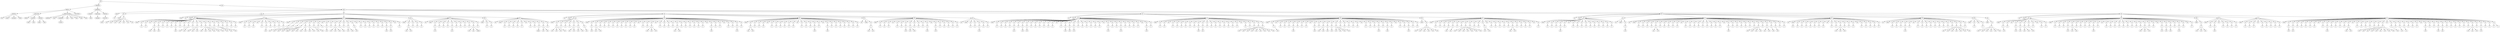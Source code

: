 digraph Tree {
	"t0" [label = "TEI"];
	"t1" [label = "teiHeader"];
	"t2" [label = "fileDesc"];
	"t3" [label = "titleStmt"];
	"t4" [label = "title"];
	"t5" [label = "author"];
	"t6" [label = "principal"];
	"t7" [label = "editor"];
	"t8" [label = "editionStmt"];
	"t9" [label = "edition"];
	"t10" [label = "respStmt"];
	"t11" [label = "name"];
	"t12" [label = "resp"];
	"t13" [label = "respStmt"];
	"t14" [label = "name"];
	"t15" [label = "resp"];
	"t16" [label = "publicationStmt"];
	"t17" [label = "publisher"];
	"t18" [label = "date"];
	"t19" [label = "availability"];
	"t20" [label = "licence"];
	"t21" [label = "idno"];
	"t22" [label = "idno"];
	"t23" [label = "idno"];
	"t24" [label = "idno"];
	"t25" [label = "idno"];
	"t26" [label = "sourceDesc"];
	"t27" [label = "profileDesc"];
	"t28" [label = "creation"];
	"t29" [label = "date"];
	"t30" [label = "langUsage"];
	"t31" [label = "language"];
	"t32" [label = "textClass"];
	"t33" [label = "keywords"];
	"t34" [label = "term"];
	"t35" [label = "text"];
	"t36" [label = "body"];
	"t37" [label = "head"];
	"t38" [label = "lb"];
	"t39" [label = "div"];
	"t40" [label = "head"];
	"t41" [label = "p"];
	"t42" [label = "ref"];
	"t43" [label = "ref"];
	"t44" [label = "ref"];
	"t45" [label = "ref"];
	"t46" [label = "ref"];
	"t47" [label = "ref"];
	"t48" [label = "ref"];
	"t49" [label = "div"];
	"t50" [label = "head"];
	"t51" [label = "div"];
	"t52" [label = "pb"];
	"t53" [label = "head"];
	"t54" [label = "div"];
	"t55" [label = "head"];
	"t56" [label = "sp"];
	"t57" [label = "p"];
	"t58" [label = "sp"];
	"t59" [label = "p"];
	"t60" [label = "pb"];
	"t61" [label = "sp"];
	"t62" [label = "p"];
	"t63" [label = "ref"];
	"t64" [label = "ref"];
	"t65" [label = "sp"];
	"t66" [label = "p"];
	"t67" [label = "ref"];
	"t68" [label = "sp"];
	"t69" [label = "p"];
	"t70" [label = "sp"];
	"t71" [label = "p"];
	"t72" [label = "sp"];
	"t73" [label = "p"];
	"t74" [label = "sp"];
	"t75" [label = "p"];
	"t76" [label = "pb"];
	"t77" [label = "sp"];
	"t78" [label = "p"];
	"t79" [label = "sp"];
	"t80" [label = "p"];
	"t81" [label = "sp"];
	"t82" [label = "p"];
	"t83" [label = "ref"];
	"t84" [label = "ref"];
	"t85" [label = "sp"];
	"t86" [label = "p"];
	"t87" [label = "sp"];
	"t88" [label = "p"];
	"t89" [label = "ref"];
	"t90" [label = "pb"];
	"t91" [label = "ref"];
	"t92" [label = "sp"];
	"t93" [label = "p"];
	"t94" [label = "sp"];
	"t95" [label = "p"];
	"t96" [label = "ref"];
	"t97" [label = "ref"];
	"t98" [label = "ref"];
	"t99" [label = "pb"];
	"t100" [label = "ref"];
	"t101" [label = "sp"];
	"t102" [label = "p"];
	"t103" [label = "ref"];
	"t104" [label = "sp"];
	"t105" [label = "p"];
	"t106" [label = "sp"];
	"t107" [label = "p"];
	"t108" [label = "ref"];
	"t109" [label = "pb"];
	"t110" [label = "ref"];
	"t111" [label = "sp"];
	"t112" [label = "p"];
	"t113" [label = "sp"];
	"t114" [label = "p"];
	"t115" [label = "sp"];
	"t116" [label = "p"];
	"t117" [label = "sp"];
	"t118" [label = "p"];
	"t119" [label = "div"];
	"t120" [label = "head"];
	"t121" [label = "sp"];
	"t122" [label = "p"];
	"t123" [label = "sp"];
	"t124" [label = "p"];
	"t125" [label = "sp"];
	"t126" [label = "p"];
	"t127" [label = "pb"];
	"t128" [label = "sp"];
	"t129" [label = "p"];
	"t130" [label = "sp"];
	"t131" [label = "p"];
	"t132" [label = "ref"];
	"t133" [label = "sp"];
	"t134" [label = "p"];
	"t135" [label = "sp"];
	"t136" [label = "p"];
	"t137" [label = "sp"];
	"t138" [label = "p"];
	"t139" [label = "sp"];
	"t140" [label = "p"];
	"t141" [label = "div"];
	"t142" [label = "head"];
	"t143" [label = "sp"];
	"t144" [label = "p"];
	"t145" [label = "sp"];
	"t146" [label = "p"];
	"t147" [label = "pb"];
	"t148" [label = "sp"];
	"t149" [label = "p"];
	"t150" [label = "sp"];
	"t151" [label = "p"];
	"t152" [label = "ref"];
	"t153" [label = "ref"];
	"t154" [label = "ref"];
	"t155" [label = "space"];
	"t156" [label = "ref"];
	"t157" [label = "ref"];
	"t158" [label = "p"];
	"t159" [label = "pb"];
	"t160" [label = "ref"];
	"t161" [label = "sp"];
	"t162" [label = "p"];
	"t163" [label = "ref"];
	"t164" [label = "ref"];
	"t165" [label = "sp"];
	"t166" [label = "p"];
	"t167" [label = "ref"];
	"t168" [label = "ref"];
	"t169" [label = "sp"];
	"t170" [label = "p"];
	"t171" [label = "p"];
	"t172" [label = "pb"];
	"t173" [label = "sp"];
	"t174" [label = "p"];
	"t175" [label = "ref"];
	"t176" [label = "sp"];
	"t177" [label = "p"];
	"t178" [label = "sp"];
	"t179" [label = "p"];
	"t180" [label = "ref"];
	"t181" [label = "ref"];
	"t182" [label = "ref"];
	"t183" [label = "sp"];
	"t184" [label = "p"];
	"t185" [label = "pb"];
	"t186" [label = "sp"];
	"t187" [label = "p"];
	"t188" [label = "sp"];
	"t189" [label = "p"];
	"t190" [label = "ref"];
	"t191" [label = "ref"];
	"t192" [label = "sp"];
	"t193" [label = "p"];
	"t194" [label = "ref"];
	"t195" [label = "pb"];
	"t196" [label = "sp"];
	"t197" [label = "p"];
	"t198" [label = "sp"];
	"t199" [label = "p"];
	"t200" [label = "sp"];
	"t201" [label = "p"];
	"t202" [label = "sp"];
	"t203" [label = "p"];
	"t204" [label = "sp"];
	"t205" [label = "p"];
	"t206" [label = "sp"];
	"t207" [label = "p"];
	"t208" [label = "sp"];
	"t209" [label = "p"];
	"t210" [label = "ref"];
	"t211" [label = "sp"];
	"t212" [label = "p"];
	"t213" [label = "ref"];
	"t214" [label = "pb"];
	"t215" [label = "sp"];
	"t216" [label = "p"];
	"t217" [label = "div"];
	"t218" [label = "head"];
	"t219" [label = "sp"];
	"t220" [label = "p"];
	"t221" [label = "ref"];
	"t222" [label = "ref"];
	"t223" [label = "sp"];
	"t224" [label = "p"];
	"t225" [label = "sp"];
	"t226" [label = "p"];
	"t227" [label = "sp"];
	"t228" [label = "p"];
	"t229" [label = "div"];
	"t230" [label = "pb"];
	"t231" [label = "head"];
	"t232" [label = "sp"];
	"t233" [label = "p"];
	"t234" [label = "ref"];
	"t235" [label = "sp"];
	"t236" [label = "p"];
	"t237" [label = "sp"];
	"t238" [label = "p"];
	"t239" [label = "sp"];
	"t240" [label = "p"];
	"t241" [label = "sp"];
	"t242" [label = "p"];
	"t243" [label = "pb"];
	"t244" [label = "sp"];
	"t245" [label = "p"];
	"t246" [label = "sp"];
	"t247" [label = "p"];
	"t248" [label = "sp"];
	"t249" [label = "p"];
	"t250" [label = "sp"];
	"t251" [label = "p"];
	"t252" [label = "sp"];
	"t253" [label = "p"];
	"t254" [label = "ref"];
	"t255" [label = "pb"];
	"t256" [label = "space"];
	"t257" [label = "sp"];
	"t258" [label = "p"];
	"t259" [label = "div"];
	"t260" [label = "head"];
	"t261" [label = "sp"];
	"t262" [label = "p"];
	"t263" [label = "sp"];
	"t264" [label = "p"];
	"t265" [label = "div"];
	"t266" [label = "pb"];
	"t267" [label = "head"];
	"t268" [label = "sp"];
	"t269" [label = "p"];
	"t270" [label = "sp"];
	"t271" [label = "p"];
	"t272" [label = "sp"];
	"t273" [label = "p"];
	"t274" [label = "sp"];
	"t275" [label = "p"];
	"t276" [label = "sp"];
	"t277" [label = "p"];
	"t278" [label = "pb"];
	"t279" [label = "sp"];
	"t280" [label = "p"];
	"t281" [label = "sp"];
	"t282" [label = "p"];
	"t283" [label = "sp"];
	"t284" [label = "p"];
	"t285" [label = "space"];
	"t286" [label = "sp"];
	"t287" [label = "p"];
	"t288" [label = "ref"];
	"t289" [label = "pb"];
	"t290" [label = "sp"];
	"t291" [label = "p"];
	"t292" [label = "div"];
	"t293" [label = "pb"];
	"t294" [label = "head"];
	"t295" [label = "div"];
	"t296" [label = "head"];
	"t297" [label = "sp"];
	"t298" [label = "p"];
	"t299" [label = "ref"];
	"t300" [label = "ref"];
	"t301" [label = "ref"];
	"t302" [label = "pb"];
	"t303" [label = "sp"];
	"t304" [label = "p"];
	"t305" [label = "sp"];
	"t306" [label = "p"];
	"t307" [label = "sp"];
	"t308" [label = "p"];
	"t309" [label = "sp"];
	"t310" [label = "p"];
	"t311" [label = "pb"];
	"t312" [label = "ref"];
	"t313" [label = "sp"];
	"t314" [label = "p"];
	"t315" [label = "ref"];
	"t316" [label = "ref"];
	"t317" [label = "sp"];
	"t318" [label = "p"];
	"t319" [label = "pb"];
	"t320" [label = "div"];
	"t321" [label = "head"];
	"t322" [label = "sp"];
	"t323" [label = "p"];
	"t324" [label = "ref"];
	"t325" [label = "sp"];
	"t326" [label = "p"];
	"t327" [label = "pb"];
	"t328" [label = "ref"];
	"t329" [label = "sp"];
	"t330" [label = "p"];
	"t331" [label = "sp"];
	"t332" [label = "p"];
	"t333" [label = "sp"];
	"t334" [label = "p"];
	"t335" [label = "sp"];
	"t336" [label = "p"];
	"t337" [label = "sp"];
	"t338" [label = "p"];
	"t339" [label = "sp"];
	"t340" [label = "p"];
	"t341" [label = "sp"];
	"t342" [label = "p"];
	"t343" [label = "sp"];
	"t344" [label = "p"];
	"t345" [label = "sp"];
	"t346" [label = "p"];
	"t347" [label = "pb"];
	"t348" [label = "sp"];
	"t349" [label = "p"];
	"t350" [label = "sp"];
	"t351" [label = "p"];
	"t352" [label = "sp"];
	"t353" [label = "p"];
	"t354" [label = "ref"];
	"t355" [label = "ref"];
	"t356" [label = "ref"];
	"t357" [label = "pb"];
	"t358" [label = "sp"];
	"t359" [label = "p"];
	"t360" [label = "sp"];
	"t361" [label = "p"];
	"t362" [label = "sp"];
	"t363" [label = "p"];
	"t364" [label = "sp"];
	"t365" [label = "p"];
	"t366" [label = "sp"];
	"t367" [label = "p"];
	"t368" [label = "pb"];
	"t369" [label = "ref"];
	"t370" [label = "sp"];
	"t371" [label = "p"];
	"t372" [label = "sp"];
	"t373" [label = "p"];
	"t374" [label = "sp"];
	"t375" [label = "p"];
	"t376" [label = "sp"];
	"t377" [label = "p"];
	"t378" [label = "sp"];
	"t379" [label = "p"];
	"t380" [label = "sp"];
	"t381" [label = "p"];
	"t382" [label = "pb"];
	"t383" [label = "sp"];
	"t384" [label = "p"];
	"t385" [label = "ref"];
	"t386" [label = "sp"];
	"t387" [label = "p"];
	"t388" [label = "sp"];
	"t389" [label = "p"];
	"t390" [label = "pb"];
	"t391" [label = "sp"];
	"t392" [label = "p"];
	"t393" [label = "sp"];
	"t394" [label = "p"];
	"t395" [label = "sp"];
	"t396" [label = "p"];
	"t397" [label = "ref"];
	"t398" [label = "sp"];
	"t399" [label = "p"];
	"t400" [label = "div"];
	"t401" [label = "head"];
	"t402" [label = "sp"];
	"t403" [label = "p"];
	"t404" [label = "pb"];
	"t405" [label = "ref"];
	"t406" [label = "sp"];
	"t407" [label = "p"];
	"t408" [label = "sp"];
	"t409" [label = "p"];
	"t410" [label = "sp"];
	"t411" [label = "p"];
	"t412" [label = "pb"];
	"t413" [label = "sp"];
	"t414" [label = "p"];
	"t415" [label = "sp"];
	"t416" [label = "p"];
	"t417" [label = "sp"];
	"t418" [label = "p"];
	"t419" [label = "sp"];
	"t420" [label = "p"];
	"t421" [label = "sp"];
	"t422" [label = "p"];
	"t423" [label = "sp"];
	"t424" [label = "p"];
	"t425" [label = "pb"];
	"t426" [label = "sp"];
	"t427" [label = "p"];
	"t428" [label = "sp"];
	"t429" [label = "p"];
	"t430" [label = "sp"];
	"t431" [label = "p"];
	"t432" [label = "sp"];
	"t433" [label = "p"];
	"t434" [label = "ref"];
	"t435" [label = "sp"];
	"t436" [label = "p"];
	"t437" [label = "pb"];
	"t438" [label = "sp"];
	"t439" [label = "p"];
	"t440" [label = "ref"];
	"t441" [label = "sp"];
	"t442" [label = "p"];
	"t443" [label = "sp"];
	"t444" [label = "p"];
	"t445" [label = "sp"];
	"t446" [label = "p"];
	"t447" [label = "sp"];
	"t448" [label = "p"];
	"t449" [label = "sp"];
	"t450" [label = "p"];
	"t451" [label = "sp"];
	"t452" [label = "p"];
	"t453" [label = "sp"];
	"t454" [label = "p"];
	"t455" [label = "div"];
	"t456" [label = "pb"];
	"t457" [label = "head"];
	"t458" [label = "sp"];
	"t459" [label = "p"];
	"t460" [label = "ref"];
	"t461" [label = "pb"];
	"t462" [label = "div"];
	"t463" [label = "head"];
	"t464" [label = "sp"];
	"t465" [label = "p"];
	"t466" [label = "sp"];
	"t467" [label = "p"];
	"t468" [label = "sp"];
	"t469" [label = "p"];
	"t470" [label = "pb"];
	"t471" [label = "sp"];
	"t472" [label = "p"];
	"t473" [label = "sp"];
	"t474" [label = "p"];
	"t475" [label = "sp"];
	"t476" [label = "p"];
	"t477" [label = "ref"];
	"t478" [label = "sp"];
	"t479" [label = "p"];
	"t480" [label = "ref"];
	"t481" [label = "ref"];
	"t482" [label = "sp"];
	"t483" [label = "p"];
	"t484" [label = "sp"];
	"t485" [label = "p"];
	"t486" [label = "sp"];
	"t487" [label = "p"];
	"t488" [label = "sp"];
	"t489" [label = "p"];
	"t490" [label = "ref"];
	"t491" [label = "pb"];
	"t492" [label = "sp"];
	"t493" [label = "p"];
	"t494" [label = "ref"];
	"t495" [label = "sp"];
	"t496" [label = "p"];
	"t497" [label = "sp"];
	"t498" [label = "p"];
	"t499" [label = "sp"];
	"t500" [label = "p"];
	"t501" [label = "sp"];
	"t502" [label = "p"];
	"t503" [label = "sp"];
	"t504" [label = "p"];
	"t505" [label = "div"];
	"t506" [label = "pb"];
	"t507" [label = "head"];
	"t508" [label = "sp"];
	"t509" [label = "p"];
	"t510" [label = "sp"];
	"t511" [label = "p"];
	"t512" [label = "sp"];
	"t513" [label = "p"];
	"t514" [label = "ref"];
	"t515" [label = "sp"];
	"t516" [label = "p"];
	"t517" [label = "sp"];
	"t518" [label = "p"];
	"t519" [label = "div"];
	"t520" [label = "pb"];
	"t521" [label = "head"];
	"t522" [label = "div"];
	"t523" [label = "head"];
	"t524" [label = "sp"];
	"t525" [label = "p"];
	"t526" [label = "sp"];
	"t527" [label = "p"];
	"t528" [label = "sp"];
	"t529" [label = "p"];
	"t530" [label = "sp"];
	"t531" [label = "p"];
	"t532" [label = "sp"];
	"t533" [label = "p"];
	"t534" [label = "pb"];
	"t535" [label = "sp"];
	"t536" [label = "p"];
	"t537" [label = "sp"];
	"t538" [label = "p"];
	"t539" [label = "ref"];
	"t540" [label = "sp"];
	"t541" [label = "p"];
	"t542" [label = "ref"];
	"t543" [label = "sp"];
	"t544" [label = "p"];
	"t545" [label = "sp"];
	"t546" [label = "p"];
	"t547" [label = "sp"];
	"t548" [label = "p"];
	"t549" [label = "sp"];
	"t550" [label = "p"];
	"t551" [label = "sp"];
	"t552" [label = "p"];
	"t553" [label = "sp"];
	"t554" [label = "p"];
	"t555" [label = "pb"];
	"t556" [label = "sp"];
	"t557" [label = "p"];
	"t558" [label = "sp"];
	"t559" [label = "p"];
	"t560" [label = "ref"];
	"t561" [label = "sp"];
	"t562" [label = "p"];
	"t563" [label = "ref"];
	"t564" [label = "sp"];
	"t565" [label = "p"];
	"t566" [label = "ref"];
	"t567" [label = "sp"];
	"t568" [label = "p"];
	"t569" [label = "sp"];
	"t570" [label = "p"];
	"t571" [label = "sp"];
	"t572" [label = "p"];
	"t573" [label = "sp"];
	"t574" [label = "p"];
	"t575" [label = "sp"];
	"t576" [label = "p"];
	"t577" [label = "sp"];
	"t578" [label = "p"];
	"t579" [label = "pb"];
	"t580" [label = "sp"];
	"t581" [label = "p"];
	"t582" [label = "ref"];
	"t583" [label = "sp"];
	"t584" [label = "p"];
	"t585" [label = "sp"];
	"t586" [label = "p"];
	"t587" [label = "sp"];
	"t588" [label = "p"];
	"t589" [label = "ref"];
	"t590" [label = "sp"];
	"t591" [label = "p"];
	"t592" [label = "sp"];
	"t593" [label = "p"];
	"t594" [label = "sp"];
	"t595" [label = "p"];
	"t596" [label = "sp"];
	"t597" [label = "p"];
	"t598" [label = "pb"];
	"t599" [label = "sp"];
	"t600" [label = "p"];
	"t601" [label = "ref"];
	"t602" [label = "sp"];
	"t603" [label = "p"];
	"t604" [label = "div"];
	"t605" [label = "head"];
	"t606" [label = "sp"];
	"t607" [label = "p"];
	"t608" [label = "sp"];
	"t609" [label = "p"];
	"t610" [label = "pb"];
	"t611" [label = "sp"];
	"t612" [label = "p"];
	"t613" [label = "sp"];
	"t614" [label = "p"];
	"t615" [label = "sp"];
	"t616" [label = "p"];
	"t617" [label = "sp"];
	"t618" [label = "p"];
	"t619" [label = "sp"];
	"t620" [label = "p"];
	"t621" [label = "sp"];
	"t622" [label = "p"];
	"t623" [label = "sp"];
	"t624" [label = "p"];
	"t625" [label = "ref"];
	"t626" [label = "sp"];
	"t627" [label = "p"];
	"t628" [label = "pb"];
	"t629" [label = "sp"];
	"t630" [label = "p"];
	"t631" [label = "sp"];
	"t632" [label = "p"];
	"t633" [label = "sp"];
	"t634" [label = "p"];
	"t635" [label = "sp"];
	"t636" [label = "p"];
	"t637" [label = "sp"];
	"t638" [label = "p"];
	"t639" [label = "sp"];
	"t640" [label = "p"];
	"t641" [label = "sp"];
	"t642" [label = "p"];
	"t643" [label = "sp"];
	"t644" [label = "p"];
	"t645" [label = "pb"];
	"t646" [label = "sp"];
	"t647" [label = "p"];
	"t648" [label = "sp"];
	"t649" [label = "p"];
	"t650" [label = "sp"];
	"t651" [label = "p"];
	"t652" [label = "sp"];
	"t653" [label = "p"];
	"t654" [label = "ref"];
	"t655" [label = "ref"];
	"t656" [label = "ref"];
	"t657" [label = "ref"];
	"t658" [label = "ref"];
	"t659" [label = "ref"];
	"t660" [label = "ref"];
	"t661" [label = "pb"];
	"t662" [label = "ref"];
	"t663" [label = "sp"];
	"t664" [label = "p"];
	"t665" [label = "div"];
	"t666" [label = "head"];
	"t667" [label = "sp"];
	"t668" [label = "p"];
	"t669" [label = "ref"];
	"t670" [label = "pb"];
	"t671" [label = "sp"];
	"t672" [label = "p"];
	"t673" [label = "sp"];
	"t674" [label = "p"];
	"t675" [label = "sp"];
	"t676" [label = "p"];
	"t677" [label = "sp"];
	"t678" [label = "p"];
	"t679" [label = "ref"];
	"t680" [label = "sp"];
	"t681" [label = "p"];
	"t682" [label = "sp"];
	"t683" [label = "p"];
	"t684" [label = "sp"];
	"t685" [label = "p"];
	"t686" [label = "pb"];
	"t687" [label = "sp"];
	"t688" [label = "p"];
	"t689" [label = "ref"];
	"t690" [label = "sp"];
	"t691" [label = "p"];
	"t692" [label = "sp"];
	"t693" [label = "p"];
	"t694" [label = "ref"];
	"t695" [label = "ref"];
	"t696" [label = "sp"];
	"t697" [label = "p"];
	"t698" [label = "ref"];
	"t699" [label = "sp"];
	"t700" [label = "p"];
	"t701" [label = "ref"];
	"t702" [label = "sp"];
	"t703" [label = "p"];
	"t704" [label = "ref"];
	"t705" [label = "pb"];
	"t706" [label = "ref"];
	"t707" [label = "ref"];
	"t708" [label = "sp"];
	"t709" [label = "p"];
	"t710" [label = "sp"];
	"t711" [label = "p"];
	"t712" [label = "sp"];
	"t713" [label = "p"];
	"t714" [label = "sp"];
	"t715" [label = "p"];
	"t716" [label = "sp"];
	"t717" [label = "p"];
	"t718" [label = "pb"];
	"t719" [label = "sp"];
	"t720" [label = "p"];
	"t721" [label = "sp"];
	"t722" [label = "p"];
	"t723" [label = "sp"];
	"t724" [label = "p"];
	"t725" [label = "sp"];
	"t726" [label = "p"];
	"t727" [label = "ref"];
	"t728" [label = "sp"];
	"t729" [label = "p"];
	"t730" [label = "sp"];
	"t731" [label = "p"];
	"t732" [label = "ref"];
	"t733" [label = "sp"];
	"t734" [label = "p"];
	"t735" [label = "pb"];
	"t736" [label = "sp"];
	"t737" [label = "p"];
	"t738" [label = "sp"];
	"t739" [label = "p"];
	"t740" [label = "sp"];
	"t741" [label = "p"];
	"t742" [label = "ref"];
	"t743" [label = "sp"];
	"t744" [label = "p"];
	"t745" [label = "sp"];
	"t746" [label = "p"];
	"t747" [label = "div"];
	"t748" [label = "head"];
	"t749" [label = "sp"];
	"t750" [label = "p"];
	"t751" [label = "ref"];
	"t752" [label = "ref"];
	"t753" [label = "pb"];
	"t754" [label = "ref"];
	"t755" [label = "ref"];
	"t756" [label = "ref"];
	"t757" [label = "div"];
	"t758" [label = "head"];
	"t759" [label = "sp"];
	"t760" [label = "p"];
	"t761" [label = "sp"];
	"t762" [label = "p"];
	"t763" [label = "sp"];
	"t764" [label = "p"];
	"t765" [label = "sp"];
	"t766" [label = "p"];
	"t767" [label = "ref"];
	"t768" [label = "sp"];
	"t769" [label = "p"];
	"t770" [label = "pb"];
	"t771" [label = "sp"];
	"t772" [label = "p"];
	"t773" [label = "sp"];
	"t774" [label = "p"];
	"t775" [label = "sp"];
	"t776" [label = "p"];
	"t777" [label = "ref"];
	"t778" [label = "ref"];
	"t779" [label = "ref"];
	"t780" [label = "ref"];
	"t781" [label = "pb"];
	"t782" [label = "ref"];
	"t783" [label = "ref"];
	"t784" [label = "sp"];
	"t785" [label = "p"];
	"t786" [label = "sp"];
	"t787" [label = "p"];
	"t788" [label = "sp"];
	"t789" [label = "p"];
	"t790" [label = "sp"];
	"t791" [label = "p"];
	"t792" [label = "ref"];
	"t793" [label = "ref"];
	"t794" [label = "pb"];
	"t795" [label = "sp"];
	"t796" [label = "p"];
	"t797" [label = "sp"];
	"t798" [label = "p"];
	"t799" [label = "sp"];
	"t800" [label = "p"];
	"t801" [label = "sp"];
	"t802" [label = "p"];
	"t803" [label = "sp"];
	"t804" [label = "p"];
	"t805" [label = "sp"];
	"t806" [label = "p"];
	"t807" [label = "pb"];
	"t808" [label = "ref"];
	"t809" [label = "sp"];
	"t810" [label = "p"];
	"t811" [label = "sp"];
	"t812" [label = "p"];
	"t813" [label = "sp"];
	"t814" [label = "p"];
	"t815" [label = "sp"];
	"t816" [label = "p"];
	"t817" [label = "pb"];
	"t818" [label = "sp"];
	"t819" [label = "p"];
	"t820" [label = "div"];
	"t821" [label = "pb"];
	"t822" [label = "head"];
	"t823" [label = "div"];
	"t824" [label = "head"];
	"t825" [label = "sp"];
	"t826" [label = "p"];
	"t827" [label = "sp"];
	"t828" [label = "p"];
	"t829" [label = "sp"];
	"t830" [label = "p"];
	"t831" [label = "sp"];
	"t832" [label = "p"];
	"t833" [label = "pb"];
	"t834" [label = "sp"];
	"t835" [label = "p"];
	"t836" [label = "pb"];
	"t837" [label = "sp"];
	"t838" [label = "p"];
	"t839" [label = "sp"];
	"t840" [label = "p"];
	"t841" [label = "sp"];
	"t842" [label = "p"];
	"t843" [label = "sp"];
	"t844" [label = "p"];
	"t845" [label = "sp"];
	"t846" [label = "p"];
	"t847" [label = "sp"];
	"t848" [label = "p"];
	"t849" [label = "sp"];
	"t850" [label = "p"];
	"t851" [label = "sp"];
	"t852" [label = "p"];
	"t853" [label = "sp"];
	"t854" [label = "p"];
	"t855" [label = "sp"];
	"t856" [label = "p"];
	"t857" [label = "div"];
	"t858" [label = "pb"];
	"t859" [label = "head"];
	"t860" [label = "sp"];
	"t861" [label = "p"];
	"t862" [label = "ref"];
	"t863" [label = "div"];
	"t864" [label = "pb"];
	"t865" [label = "head"];
	"t866" [label = "sp"];
	"t867" [label = "p"];
	"t868" [label = "sp"];
	"t869" [label = "p"];
	"t870" [label = "sp"];
	"t871" [label = "p"];
	"t872" [label = "sp"];
	"t873" [label = "p"];
	"t874" [label = "sp"];
	"t875" [label = "p"];
	"t876" [label = "pb"];
	"t877" [label = "ref"];
	"t878" [label = "sp"];
	"t879" [label = "p"];
	"t880" [label = "sp"];
	"t881" [label = "p"];
	"t882" [label = "sp"];
	"t883" [label = "p"];
	"t884" [label = "sp"];
	"t885" [label = "p"];
	"t886" [label = "sp"];
	"t887" [label = "p"];
	"t888" [label = "pb"];
	"t889" [label = "sp"];
	"t890" [label = "p"];
	"t891" [label = "sp"];
	"t892" [label = "p"];
	"t893" [label = "sp"];
	"t894" [label = "p"];
	"t895" [label = "sp"];
	"t896" [label = "p"];
	"t897" [label = "sp"];
	"t898" [label = "p"];
	"t899" [label = "sp"];
	"t900" [label = "p"];
	"t901" [label = "sp"];
	"t902" [label = "p"];
	"t903" [label = "sp"];
	"t904" [label = "p"];
	"t905" [label = "sp"];
	"t906" [label = "p"];
	"t907" [label = "pb"];
	"t908" [label = "sp"];
	"t909" [label = "p"];
	"t910" [label = "ref"];
	"t911" [label = "sp"];
	"t912" [label = "p"];
	"t913" [label = "sp"];
	"t914" [label = "p"];
	"t915" [label = "sp"];
	"t916" [label = "p"];
	"t917" [label = "sp"];
	"t918" [label = "p"];
	"t919" [label = "sp"];
	"t920" [label = "p"];
	"t921" [label = "sp"];
	"t922" [label = "p"];
	"t923" [label = "sp"];
	"t924" [label = "p"];
	"t925" [label = "ref"];
	"t926" [label = "ref"];
	"t927" [label = "pb"];
	"t928" [label = "ref"];
	"t929" [label = "sp"];
	"t930" [label = "p"];
	"t931" [label = "sp"];
	"t932" [label = "p"];
	"t933" [label = "pb"];
	"t934" [label = "ref"];
	"t935" [label = "sp"];
	"t936" [label = "p"];
	"t937" [label = "ref"];
	"t938" [label = "sp"];
	"t939" [label = "p"];
	"t940" [label = "ref"];
	"t941" [label = "sp"];
	"t942" [label = "p"];
	"t943" [label = "sp"];
	"t944" [label = "p"];
	"t945" [label = "div"];
	"t946" [label = "pb"];
	"t947" [label = "head"];
	"t948" [label = "hi"];
	"t949" [label = "sp"];
	"t950" [label = "p"];
	"t951" [label = "sp"];
	"t952" [label = "p"];
	"t953" [label = "sp"];
	"t954" [label = "p"];
	"t955" [label = "sp"];
	"t956" [label = "p"];
	"t957" [label = "sp"];
	"t958" [label = "p"];
	"t959" [label = "sp"];
	"t960" [label = "p"];
	"t961" [label = "sp"];
	"t962" [label = "p"];
	"t963" [label = "pb"];
	"t964" [label = "sp"];
	"t965" [label = "p"];
	"t966" [label = "sp"];
	"t967" [label = "p"];
	"t968" [label = "sp"];
	"t969" [label = "p"];
	"t970" [label = "ref"];
	"t971" [label = "ref"];
	"t972" [label = "ref"];
	"t973" [label = "sp"];
	"t974" [label = "p"];
	"t975" [label = "sp"];
	"t976" [label = "p"];
	"t977" [label = "sp"];
	"t978" [label = "p"];
	"t979" [label = "pb"];
	"t980" [label = "sp"];
	"t981" [label = "p"];
	"t982" [label = "sp"];
	"t983" [label = "p"];
	"t984" [label = "sp"];
	"t985" [label = "p"];
	"t986" [label = "sp"];
	"t987" [label = "p"];
	"t988" [label = "sp"];
	"t989" [label = "p"];
	"t990" [label = "div"];
	"t991" [label = "pb"];
	"t992" [label = "head"];
	"t993" [label = "sp"];
	"t994" [label = "p"];
	"t995" [label = "sp"];
	"t996" [label = "p"];
	"t997" [label = "sp"];
	"t998" [label = "p"];
	"t999" [label = "sp"];
	"t1000" [label = "p"];
	"t1001" [label = "ref"];
	"t1002" [label = "sp"];
	"t1003" [label = "p"];
	"t1004" [label = "pb"];
	"t1005" [label = "sp"];
	"t1006" [label = "p"];
	"t1007" [label = "sp"];
	"t1008" [label = "p"];
	"t1009" [label = "sp"];
	"t1010" [label = "p"];
	"t1011" [label = "sp"];
	"t1012" [label = "p"];
	"t1013" [label = "sp"];
	"t1014" [label = "p"];
	"t1015" [label = "sp"];
	"t1016" [label = "p"];
	"t1017" [label = "sp"];
	"t1018" [label = "p"];
	"t1019" [label = "sp"];
	"t1020" [label = "p"];
	"t1021" [label = "sp"];
	"t1022" [label = "p"];
	"t1023" [label = "sp"];
	"t1024" [label = "p"];
	"t1025" [label = "pb"];
	"t1026" [label = "ref"];
	"t1027" [label = "ref"];
	"t1028" [label = "ref"];
	"t1029" [label = "ref"];
	"t1030" [label = "ref"];
	"t1031" [label = "ref"];
	"t1032" [label = "sp"];
	"t1033" [label = "p"];
	"t1034" [label = "sp"];
	"t1035" [label = "p"];
	"t1036" [label = "div"];
	"t1037" [label = "head"];
	"t1038" [label = "sp"];
	"t1039" [label = "p"];
	"t1040" [label = "pb"];
	"t1041" [label = "sp"];
	"t1042" [label = "p"];
	"t1043" [label = "div"];
	"t1044" [label = "head"];
	"t1045" [label = "sp"];
	"t1046" [label = "p"];
	"t1047" [label = "ref"];
	"t1048" [label = "ref"];
	"t1049" [label = "ref"];
	"t1050" [label = "pb"];
	"t1051" [label = "ref"];
	"t1052" [label = "ref"];
	"t1053" [label = "div"];
	"t1054" [label = "pb"];
	"t1055" [label = "head"];
	"t1056" [label = "div"];
	"t1057" [label = "head"];
	"t1058" [label = "sp"];
	"t1059" [label = "p"];
	"t1060" [label = "ref"];
	"t1061" [label = "sp"];
	"t1062" [label = "p"];
	"t1063" [label = "pb"];
	"t1064" [label = "sp"];
	"t1065" [label = "p"];
	"t1066" [label = "ref"];
	"t1067" [label = "sp"];
	"t1068" [label = "p"];
	"t1069" [label = "ref"];
	"t1070" [label = "sp"];
	"t1071" [label = "p"];
	"t1072" [label = "ref"];
	"t1073" [label = "ref"];
	"t1074" [label = "sp"];
	"t1075" [label = "p"];
	"t1076" [label = "ref"];
	"t1077" [label = "sp"];
	"t1078" [label = "p"];
	"t1079" [label = "pb"];
	"t1080" [label = "sp"];
	"t1081" [label = "p"];
	"t1082" [label = "sp"];
	"t1083" [label = "p"];
	"t1084" [label = "div"];
	"t1085" [label = "head"];
	"t1086" [label = "sp"];
	"t1087" [label = "p"];
	"t1088" [label = "sp"];
	"t1089" [label = "p"];
	"t1090" [label = "sp"];
	"t1091" [label = "p"];
	"t1092" [label = "sp"];
	"t1093" [label = "p"];
	"t1094" [label = "ref"];
	"t1095" [label = "sp"];
	"t1096" [label = "p"];
	"t1097" [label = "ref"];
	"t1098" [label = "pb"];
	"t1099" [label = "sp"];
	"t1100" [label = "p"];
	"t1101" [label = "sp"];
	"t1102" [label = "p"];
	"t1103" [label = "sp"];
	"t1104" [label = "p"];
	"t1105" [label = "sp"];
	"t1106" [label = "p"];
	"t1107" [label = "sp"];
	"t1108" [label = "p"];
	"t1109" [label = "ref"];
	"t1110" [label = "sp"];
	"t1111" [label = "p"];
	"t1112" [label = "pb"];
	"t1113" [label = "sp"];
	"t1114" [label = "p"];
	"t1115" [label = "sp"];
	"t1116" [label = "p"];
	"t1117" [label = "sp"];
	"t1118" [label = "p"];
	"t1119" [label = "sp"];
	"t1120" [label = "p"];
	"t1121" [label = "sp"];
	"t1122" [label = "p"];
	"t1123" [label = "sp"];
	"t1124" [label = "p"];
	"t1125" [label = "sp"];
	"t1126" [label = "p"];
	"t1127" [label = "sp"];
	"t1128" [label = "p"];
	"t1129" [label = "sp"];
	"t1130" [label = "p"];
	"t1131" [label = "sp"];
	"t1132" [label = "p"];
	"t1133" [label = "ref"];
	"t1134" [label = "pb"];
	"t1135" [label = "ref"];
	"t1136" [label = "sp"];
	"t1137" [label = "p"];
	"t1138" [label = "sp"];
	"t1139" [label = "p"];
	"t1140" [label = "pb"];
	"t1141" [label = "sp"];
	"t1142" [label = "p"];
	"t1143" [label = "ref"];
	"t1144" [label = "sp"];
	"t1145" [label = "p"];
	"t1146" [label = "ref"];
	"t1147" [label = "sp"];
	"t1148" [label = "p"];
	"t1149" [label = "ref"];
	"t1150" [label = "sp"];
	"t1151" [label = "p"];
	"t1152" [label = "sp"];
	"t1153" [label = "p"];
	"t1154" [label = "ref"];
	"t1155" [label = "sp"];
	"t1156" [label = "p"];
	"t1157" [label = "pb"];
	"t1158" [label = "sp"];
	"t1159" [label = "p"];
	"t1160" [label = "div"];
	"t1161" [label = "head"];
	"t1162" [label = "sp"];
	"t1163" [label = "p"];
	"t1164" [label = "ref"];
	"t1165" [label = "ref"];
	"t1166" [label = "pb"];
	"t1167" [label = "div"];
	"t1168" [label = "head"];
	"t1169" [label = "sp"];
	"t1170" [label = "p"];
	"t1171" [label = "sp"];
	"t1172" [label = "p"];
	"t1173" [label = "ref"];
	"t1174" [label = "pb"];
	"t1175" [label = "sp"];
	"t1176" [label = "p"];
	"t1177" [label = "sp"];
	"t1178" [label = "p"];
	"t1179" [label = "sp"];
	"t1180" [label = "p"];
	"t1181" [label = "sp"];
	"t1182" [label = "p"];
	"t1183" [label = "div"];
	"t1184" [label = "head"];
	"t1185" [label = "sp"];
	"t1186" [label = "p"];
	"t1187" [label = "sp"];
	"t1188" [label = "p"];
	"t1189" [label = "sp"];
	"t1190" [label = "p"];
	"t1191" [label = "pb"];
	"t1192" [label = "sp"];
	"t1193" [label = "p"];
	"t1194" [label = "sp"];
	"t1195" [label = "p"];
	"t1196" [label = "sp"];
	"t1197" [label = "p"];
	"t1198" [label = "sp"];
	"t1199" [label = "p"];
	"t1200" [label = "sp"];
	"t1201" [label = "p"];
	"t1202" [label = "div"];
	"t1203" [label = "head"];
	"t1204" [label = "sp"];
	"t1205" [label = "p"];
	"t1206" [label = "ref"];
	"t1207" [label = "sp"];
	"t1208" [label = "p"];
	"t1209" [label = "pb"];
	"t1210" [label = "sp"];
	"t1211" [label = "p"];
	"t1212" [label = "sp"];
	"t1213" [label = "p"];
	"t1214" [label = "sp"];
	"t1215" [label = "p"];
	"t1216" [label = "sp"];
	"t1217" [label = "p"];
	"t1218" [label = "sp"];
	"t1219" [label = "p"];
	"t1220" [label = "pb"];
	"t1221" [label = "sp"];
	"t1222" [label = "p"];
	"t1223" [label = "sp"];
	"t1224" [label = "p"];
	"t1225" [label = "ref"];
	"t1226" [label = "sp"];
	"t1227" [label = "p"];
	"t1228" [label = "sp"];
	"t1229" [label = "p"];
	"t1230" [label = "sp"];
	"t1231" [label = "p"];
	"t1232" [label = "sp"];
	"t1233" [label = "p"];
	"t1234" [label = "sp"];
	"t1235" [label = "p"];
	"t1236" [label = "ref"];
	"t1237" [label = "ref"];
	"t1238" [label = "pb"];
	"t1239" [label = "sp"];
	"t1240" [label = "p"];
	"t1241" [label = "sp"];
	"t1242" [label = "p"];
	"t1243" [label = "sp"];
	"t1244" [label = "p"];
	"t1245" [label = "sp"];
	"t1246" [label = "p"];
	"t1247" [label = "sp"];
	"t1248" [label = "p"];
	"t1249" [label = "sp"];
	"t1250" [label = "p"];
	"t1251" [label = "ref"];
	"t1252" [label = "ref"];
	"t1253" [label = "sp"];
	"t1254" [label = "p"];
	"t1255" [label = "pb"];
	"t1256" [label = "ref"];
	"t1257" [label = "ref"];
	"t1258" [label = "pb"];
	"t1259" [label = "ref"];
	"t1260" [label = "ref"];
	"t1261" [label = "ref"];
	"t1262" [label = "pb"];
	"t1263" [label = "sp"];
	"t1264" [label = "p"];
	"t1265" [label = "ref"];
	"t1266" [label = "sp"];
	"t1267" [label = "p"];
	"t1268" [label = "sp"];
	"t1269" [label = "p"];
	"t1270" [label = "ref"];
	"t1271" [label = "sp"];
	"t1272" [label = "p"];
	"t1273" [label = "hi"];
	"t1274" [label = "sp"];
	"t1275" [label = "p"];
	"t1276" [label = "sp"];
	"t1277" [label = "p"];
	"t1278" [label = "sp"];
	"t1279" [label = "p"];
	"t1280" [label = "pb"];
	"t1281" [label = "sp"];
	"t1282" [label = "p"];
	"t1283" [label = "ref"];
	"t1284" [label = "sp"];
	"t1285" [label = "p"];
	"t1286" [label = "sp"];
	"t1287" [label = "p"];
	"t1288" [label = "sp"];
	"t1289" [label = "p"];
	"t1290" [label = "ref"];
	"t1291" [label = "sp"];
	"t1292" [label = "p"];
	"t1293" [label = "pb"];
	"t1294" [label = "sp"];
	"t1295" [label = "p"];
	"t1296" [label = "sp"];
	"t1297" [label = "p"];
	"t1298" [label = "sp"];
	"t1299" [label = "p"];
	"t1300" [label = "sp"];
	"t1301" [label = "p"];
	"t1302" [label = "sp"];
	"t1303" [label = "p"];
	"t1304" [label = "sp"];
	"t1305" [label = "p"];
	"t1306" [label = "sp"];
	"t1307" [label = "p"];
	"t1308" [label = "ref"];
	"t1309" [label = "pb"];
	"t1310" [label = "ref"];
	"t1311" [label = "sp"];
	"t1312" [label = "p"];
	"t1313" [label = "sp"];
	"t1314" [label = "p"];
	"t1315" [label = "ref"];
	"t1316" [label = "sp"];
	"t1317" [label = "p"];
	"t1318" [label = "sp"];
	"t1319" [label = "p"];
	"t1320" [label = "sp"];
	"t1321" [label = "p"];
	"t1322" [label = "p"];
	"t0" -> "t1";
	"t1" -> "t2";
	"t2" -> "t3";
	"t3" -> "t4";
	"t3" -> "t5";
	"t3" -> "t6";
	"t3" -> "t7";
	"t2" -> "t8";
	"t8" -> "t9";
	"t8" -> "t10";
	"t10" -> "t11";
	"t10" -> "t12";
	"t8" -> "t13";
	"t13" -> "t14";
	"t13" -> "t15";
	"t2" -> "t16";
	"t16" -> "t17";
	"t16" -> "t18";
	"t16" -> "t19";
	"t19" -> "t20";
	"t16" -> "t21";
	"t16" -> "t22";
	"t16" -> "t23";
	"t16" -> "t24";
	"t16" -> "t25";
	"t2" -> "t26";
	"t1" -> "t27";
	"t27" -> "t28";
	"t28" -> "t29";
	"t27" -> "t30";
	"t30" -> "t31";
	"t27" -> "t32";
	"t32" -> "t33";
	"t33" -> "t34";
	"t0" -> "t35";
	"t35" -> "t36";
	"t36" -> "t37";
	"t37" -> "t38";
	"t36" -> "t39";
	"t39" -> "t40";
	"t39" -> "t41";
	"t41" -> "t42";
	"t41" -> "t43";
	"t41" -> "t44";
	"t41" -> "t45";
	"t41" -> "t46";
	"t41" -> "t47";
	"t41" -> "t48";
	"t36" -> "t49";
	"t49" -> "t50";
	"t36" -> "t51";
	"t51" -> "t52";
	"t51" -> "t53";
	"t51" -> "t54";
	"t54" -> "t55";
	"t54" -> "t56";
	"t56" -> "t57";
	"t54" -> "t58";
	"t58" -> "t59";
	"t54" -> "t60";
	"t54" -> "t61";
	"t61" -> "t62";
	"t62" -> "t63";
	"t62" -> "t64";
	"t54" -> "t65";
	"t65" -> "t66";
	"t66" -> "t67";
	"t54" -> "t68";
	"t68" -> "t69";
	"t54" -> "t70";
	"t70" -> "t71";
	"t54" -> "t72";
	"t72" -> "t73";
	"t54" -> "t74";
	"t74" -> "t75";
	"t75" -> "t76";
	"t54" -> "t77";
	"t77" -> "t78";
	"t54" -> "t79";
	"t79" -> "t80";
	"t54" -> "t81";
	"t81" -> "t82";
	"t82" -> "t83";
	"t82" -> "t84";
	"t54" -> "t85";
	"t85" -> "t86";
	"t54" -> "t87";
	"t87" -> "t88";
	"t88" -> "t89";
	"t88" -> "t90";
	"t88" -> "t91";
	"t54" -> "t92";
	"t92" -> "t93";
	"t54" -> "t94";
	"t94" -> "t95";
	"t95" -> "t96";
	"t95" -> "t97";
	"t95" -> "t98";
	"t95" -> "t99";
	"t95" -> "t100";
	"t54" -> "t101";
	"t101" -> "t102";
	"t102" -> "t103";
	"t54" -> "t104";
	"t104" -> "t105";
	"t54" -> "t106";
	"t106" -> "t107";
	"t107" -> "t108";
	"t107" -> "t109";
	"t107" -> "t110";
	"t54" -> "t111";
	"t111" -> "t112";
	"t54" -> "t113";
	"t113" -> "t114";
	"t54" -> "t115";
	"t115" -> "t116";
	"t54" -> "t117";
	"t117" -> "t118";
	"t51" -> "t119";
	"t119" -> "t120";
	"t119" -> "t121";
	"t121" -> "t122";
	"t119" -> "t123";
	"t123" -> "t124";
	"t119" -> "t125";
	"t125" -> "t126";
	"t119" -> "t127";
	"t119" -> "t128";
	"t128" -> "t129";
	"t119" -> "t130";
	"t130" -> "t131";
	"t131" -> "t132";
	"t119" -> "t133";
	"t133" -> "t134";
	"t119" -> "t135";
	"t135" -> "t136";
	"t119" -> "t137";
	"t137" -> "t138";
	"t119" -> "t139";
	"t139" -> "t140";
	"t51" -> "t141";
	"t141" -> "t142";
	"t141" -> "t143";
	"t143" -> "t144";
	"t141" -> "t145";
	"t145" -> "t146";
	"t146" -> "t147";
	"t141" -> "t148";
	"t148" -> "t149";
	"t141" -> "t150";
	"t150" -> "t151";
	"t151" -> "t152";
	"t151" -> "t153";
	"t151" -> "t154";
	"t151" -> "t155";
	"t151" -> "t156";
	"t151" -> "t157";
	"t150" -> "t158";
	"t158" -> "t159";
	"t158" -> "t160";
	"t141" -> "t161";
	"t161" -> "t162";
	"t162" -> "t163";
	"t162" -> "t164";
	"t141" -> "t165";
	"t165" -> "t166";
	"t166" -> "t167";
	"t166" -> "t168";
	"t141" -> "t169";
	"t169" -> "t170";
	"t169" -> "t171";
	"t141" -> "t172";
	"t141" -> "t173";
	"t173" -> "t174";
	"t174" -> "t175";
	"t141" -> "t176";
	"t176" -> "t177";
	"t141" -> "t178";
	"t178" -> "t179";
	"t179" -> "t180";
	"t179" -> "t181";
	"t179" -> "t182";
	"t141" -> "t183";
	"t183" -> "t184";
	"t184" -> "t185";
	"t141" -> "t186";
	"t186" -> "t187";
	"t141" -> "t188";
	"t188" -> "t189";
	"t189" -> "t190";
	"t189" -> "t191";
	"t141" -> "t192";
	"t192" -> "t193";
	"t193" -> "t194";
	"t141" -> "t195";
	"t141" -> "t196";
	"t196" -> "t197";
	"t141" -> "t198";
	"t198" -> "t199";
	"t141" -> "t200";
	"t200" -> "t201";
	"t141" -> "t202";
	"t202" -> "t203";
	"t141" -> "t204";
	"t204" -> "t205";
	"t141" -> "t206";
	"t206" -> "t207";
	"t141" -> "t208";
	"t208" -> "t209";
	"t209" -> "t210";
	"t141" -> "t211";
	"t211" -> "t212";
	"t212" -> "t213";
	"t141" -> "t214";
	"t141" -> "t215";
	"t215" -> "t216";
	"t51" -> "t217";
	"t217" -> "t218";
	"t217" -> "t219";
	"t219" -> "t220";
	"t220" -> "t221";
	"t220" -> "t222";
	"t217" -> "t223";
	"t223" -> "t224";
	"t217" -> "t225";
	"t225" -> "t226";
	"t217" -> "t227";
	"t227" -> "t228";
	"t51" -> "t229";
	"t229" -> "t230";
	"t229" -> "t231";
	"t229" -> "t232";
	"t232" -> "t233";
	"t233" -> "t234";
	"t229" -> "t235";
	"t235" -> "t236";
	"t229" -> "t237";
	"t237" -> "t238";
	"t229" -> "t239";
	"t239" -> "t240";
	"t229" -> "t241";
	"t241" -> "t242";
	"t242" -> "t243";
	"t229" -> "t244";
	"t244" -> "t245";
	"t229" -> "t246";
	"t246" -> "t247";
	"t229" -> "t248";
	"t248" -> "t249";
	"t229" -> "t250";
	"t250" -> "t251";
	"t229" -> "t252";
	"t252" -> "t253";
	"t253" -> "t254";
	"t253" -> "t255";
	"t253" -> "t256";
	"t229" -> "t257";
	"t257" -> "t258";
	"t51" -> "t259";
	"t259" -> "t260";
	"t259" -> "t261";
	"t261" -> "t262";
	"t259" -> "t263";
	"t263" -> "t264";
	"t51" -> "t265";
	"t265" -> "t266";
	"t265" -> "t267";
	"t265" -> "t268";
	"t268" -> "t269";
	"t265" -> "t270";
	"t270" -> "t271";
	"t265" -> "t272";
	"t272" -> "t273";
	"t265" -> "t274";
	"t274" -> "t275";
	"t265" -> "t276";
	"t276" -> "t277";
	"t265" -> "t278";
	"t265" -> "t279";
	"t279" -> "t280";
	"t265" -> "t281";
	"t281" -> "t282";
	"t265" -> "t283";
	"t283" -> "t284";
	"t284" -> "t285";
	"t265" -> "t286";
	"t286" -> "t287";
	"t287" -> "t288";
	"t287" -> "t289";
	"t265" -> "t290";
	"t290" -> "t291";
	"t36" -> "t292";
	"t292" -> "t293";
	"t292" -> "t294";
	"t292" -> "t295";
	"t295" -> "t296";
	"t295" -> "t297";
	"t297" -> "t298";
	"t298" -> "t299";
	"t298" -> "t300";
	"t298" -> "t301";
	"t298" -> "t302";
	"t295" -> "t303";
	"t303" -> "t304";
	"t295" -> "t305";
	"t305" -> "t306";
	"t295" -> "t307";
	"t307" -> "t308";
	"t295" -> "t309";
	"t309" -> "t310";
	"t310" -> "t311";
	"t310" -> "t312";
	"t295" -> "t313";
	"t313" -> "t314";
	"t314" -> "t315";
	"t314" -> "t316";
	"t295" -> "t317";
	"t317" -> "t318";
	"t318" -> "t319";
	"t292" -> "t320";
	"t320" -> "t321";
	"t320" -> "t322";
	"t322" -> "t323";
	"t323" -> "t324";
	"t320" -> "t325";
	"t325" -> "t326";
	"t326" -> "t327";
	"t326" -> "t328";
	"t320" -> "t329";
	"t329" -> "t330";
	"t320" -> "t331";
	"t331" -> "t332";
	"t320" -> "t333";
	"t333" -> "t334";
	"t320" -> "t335";
	"t335" -> "t336";
	"t320" -> "t337";
	"t337" -> "t338";
	"t320" -> "t339";
	"t339" -> "t340";
	"t320" -> "t341";
	"t341" -> "t342";
	"t320" -> "t343";
	"t343" -> "t344";
	"t320" -> "t345";
	"t345" -> "t346";
	"t320" -> "t347";
	"t320" -> "t348";
	"t348" -> "t349";
	"t320" -> "t350";
	"t350" -> "t351";
	"t320" -> "t352";
	"t352" -> "t353";
	"t353" -> "t354";
	"t353" -> "t355";
	"t353" -> "t356";
	"t320" -> "t357";
	"t320" -> "t358";
	"t358" -> "t359";
	"t320" -> "t360";
	"t360" -> "t361";
	"t320" -> "t362";
	"t362" -> "t363";
	"t320" -> "t364";
	"t364" -> "t365";
	"t320" -> "t366";
	"t366" -> "t367";
	"t367" -> "t368";
	"t367" -> "t369";
	"t320" -> "t370";
	"t370" -> "t371";
	"t320" -> "t372";
	"t372" -> "t373";
	"t320" -> "t374";
	"t374" -> "t375";
	"t320" -> "t376";
	"t376" -> "t377";
	"t320" -> "t378";
	"t378" -> "t379";
	"t320" -> "t380";
	"t380" -> "t381";
	"t320" -> "t382";
	"t320" -> "t383";
	"t383" -> "t384";
	"t384" -> "t385";
	"t320" -> "t386";
	"t386" -> "t387";
	"t320" -> "t388";
	"t388" -> "t389";
	"t320" -> "t390";
	"t320" -> "t391";
	"t391" -> "t392";
	"t320" -> "t393";
	"t393" -> "t394";
	"t320" -> "t395";
	"t395" -> "t396";
	"t396" -> "t397";
	"t320" -> "t398";
	"t398" -> "t399";
	"t292" -> "t400";
	"t400" -> "t401";
	"t400" -> "t402";
	"t402" -> "t403";
	"t403" -> "t404";
	"t403" -> "t405";
	"t400" -> "t406";
	"t406" -> "t407";
	"t400" -> "t408";
	"t408" -> "t409";
	"t400" -> "t410";
	"t410" -> "t411";
	"t400" -> "t412";
	"t400" -> "t413";
	"t413" -> "t414";
	"t400" -> "t415";
	"t415" -> "t416";
	"t400" -> "t417";
	"t417" -> "t418";
	"t400" -> "t419";
	"t419" -> "t420";
	"t400" -> "t421";
	"t421" -> "t422";
	"t400" -> "t423";
	"t423" -> "t424";
	"t400" -> "t425";
	"t400" -> "t426";
	"t426" -> "t427";
	"t400" -> "t428";
	"t428" -> "t429";
	"t400" -> "t430";
	"t430" -> "t431";
	"t400" -> "t432";
	"t432" -> "t433";
	"t433" -> "t434";
	"t400" -> "t435";
	"t435" -> "t436";
	"t400" -> "t437";
	"t400" -> "t438";
	"t438" -> "t439";
	"t439" -> "t440";
	"t400" -> "t441";
	"t441" -> "t442";
	"t400" -> "t443";
	"t443" -> "t444";
	"t400" -> "t445";
	"t445" -> "t446";
	"t400" -> "t447";
	"t447" -> "t448";
	"t400" -> "t449";
	"t449" -> "t450";
	"t400" -> "t451";
	"t451" -> "t452";
	"t400" -> "t453";
	"t453" -> "t454";
	"t292" -> "t455";
	"t455" -> "t456";
	"t455" -> "t457";
	"t455" -> "t458";
	"t458" -> "t459";
	"t459" -> "t460";
	"t459" -> "t461";
	"t292" -> "t462";
	"t462" -> "t463";
	"t462" -> "t464";
	"t464" -> "t465";
	"t462" -> "t466";
	"t466" -> "t467";
	"t462" -> "t468";
	"t468" -> "t469";
	"t462" -> "t470";
	"t462" -> "t471";
	"t471" -> "t472";
	"t462" -> "t473";
	"t473" -> "t474";
	"t462" -> "t475";
	"t475" -> "t476";
	"t476" -> "t477";
	"t462" -> "t478";
	"t478" -> "t479";
	"t479" -> "t480";
	"t479" -> "t481";
	"t462" -> "t482";
	"t482" -> "t483";
	"t462" -> "t484";
	"t484" -> "t485";
	"t462" -> "t486";
	"t486" -> "t487";
	"t462" -> "t488";
	"t488" -> "t489";
	"t489" -> "t490";
	"t462" -> "t491";
	"t462" -> "t492";
	"t492" -> "t493";
	"t493" -> "t494";
	"t462" -> "t495";
	"t495" -> "t496";
	"t462" -> "t497";
	"t497" -> "t498";
	"t462" -> "t499";
	"t499" -> "t500";
	"t462" -> "t501";
	"t501" -> "t502";
	"t462" -> "t503";
	"t503" -> "t504";
	"t292" -> "t505";
	"t505" -> "t506";
	"t505" -> "t507";
	"t505" -> "t508";
	"t508" -> "t509";
	"t505" -> "t510";
	"t510" -> "t511";
	"t505" -> "t512";
	"t512" -> "t513";
	"t513" -> "t514";
	"t505" -> "t515";
	"t515" -> "t516";
	"t505" -> "t517";
	"t517" -> "t518";
	"t36" -> "t519";
	"t519" -> "t520";
	"t519" -> "t521";
	"t519" -> "t522";
	"t522" -> "t523";
	"t522" -> "t524";
	"t524" -> "t525";
	"t522" -> "t526";
	"t526" -> "t527";
	"t522" -> "t528";
	"t528" -> "t529";
	"t522" -> "t530";
	"t530" -> "t531";
	"t522" -> "t532";
	"t532" -> "t533";
	"t533" -> "t534";
	"t522" -> "t535";
	"t535" -> "t536";
	"t522" -> "t537";
	"t537" -> "t538";
	"t538" -> "t539";
	"t522" -> "t540";
	"t540" -> "t541";
	"t541" -> "t542";
	"t522" -> "t543";
	"t543" -> "t544";
	"t522" -> "t545";
	"t545" -> "t546";
	"t522" -> "t547";
	"t547" -> "t548";
	"t522" -> "t549";
	"t549" -> "t550";
	"t522" -> "t551";
	"t551" -> "t552";
	"t522" -> "t553";
	"t553" -> "t554";
	"t522" -> "t555";
	"t522" -> "t556";
	"t556" -> "t557";
	"t522" -> "t558";
	"t558" -> "t559";
	"t559" -> "t560";
	"t522" -> "t561";
	"t561" -> "t562";
	"t562" -> "t563";
	"t522" -> "t564";
	"t564" -> "t565";
	"t565" -> "t566";
	"t522" -> "t567";
	"t567" -> "t568";
	"t522" -> "t569";
	"t569" -> "t570";
	"t522" -> "t571";
	"t571" -> "t572";
	"t522" -> "t573";
	"t573" -> "t574";
	"t522" -> "t575";
	"t575" -> "t576";
	"t522" -> "t577";
	"t577" -> "t578";
	"t522" -> "t579";
	"t522" -> "t580";
	"t580" -> "t581";
	"t581" -> "t582";
	"t522" -> "t583";
	"t583" -> "t584";
	"t522" -> "t585";
	"t585" -> "t586";
	"t522" -> "t587";
	"t587" -> "t588";
	"t588" -> "t589";
	"t522" -> "t590";
	"t590" -> "t591";
	"t522" -> "t592";
	"t592" -> "t593";
	"t522" -> "t594";
	"t594" -> "t595";
	"t522" -> "t596";
	"t596" -> "t597";
	"t522" -> "t598";
	"t522" -> "t599";
	"t599" -> "t600";
	"t600" -> "t601";
	"t522" -> "t602";
	"t602" -> "t603";
	"t519" -> "t604";
	"t604" -> "t605";
	"t604" -> "t606";
	"t606" -> "t607";
	"t604" -> "t608";
	"t608" -> "t609";
	"t604" -> "t610";
	"t604" -> "t611";
	"t611" -> "t612";
	"t604" -> "t613";
	"t613" -> "t614";
	"t604" -> "t615";
	"t615" -> "t616";
	"t604" -> "t617";
	"t617" -> "t618";
	"t604" -> "t619";
	"t619" -> "t620";
	"t604" -> "t621";
	"t621" -> "t622";
	"t604" -> "t623";
	"t623" -> "t624";
	"t624" -> "t625";
	"t604" -> "t626";
	"t626" -> "t627";
	"t627" -> "t628";
	"t604" -> "t629";
	"t629" -> "t630";
	"t604" -> "t631";
	"t631" -> "t632";
	"t604" -> "t633";
	"t633" -> "t634";
	"t604" -> "t635";
	"t635" -> "t636";
	"t604" -> "t637";
	"t637" -> "t638";
	"t604" -> "t639";
	"t639" -> "t640";
	"t604" -> "t641";
	"t641" -> "t642";
	"t604" -> "t643";
	"t643" -> "t644";
	"t604" -> "t645";
	"t604" -> "t646";
	"t646" -> "t647";
	"t604" -> "t648";
	"t648" -> "t649";
	"t604" -> "t650";
	"t650" -> "t651";
	"t604" -> "t652";
	"t652" -> "t653";
	"t653" -> "t654";
	"t653" -> "t655";
	"t653" -> "t656";
	"t653" -> "t657";
	"t653" -> "t658";
	"t653" -> "t659";
	"t653" -> "t660";
	"t653" -> "t661";
	"t653" -> "t662";
	"t604" -> "t663";
	"t663" -> "t664";
	"t519" -> "t665";
	"t665" -> "t666";
	"t665" -> "t667";
	"t667" -> "t668";
	"t668" -> "t669";
	"t665" -> "t670";
	"t665" -> "t671";
	"t671" -> "t672";
	"t665" -> "t673";
	"t673" -> "t674";
	"t665" -> "t675";
	"t675" -> "t676";
	"t665" -> "t677";
	"t677" -> "t678";
	"t678" -> "t679";
	"t665" -> "t680";
	"t680" -> "t681";
	"t665" -> "t682";
	"t682" -> "t683";
	"t665" -> "t684";
	"t684" -> "t685";
	"t665" -> "t686";
	"t665" -> "t687";
	"t687" -> "t688";
	"t688" -> "t689";
	"t665" -> "t690";
	"t690" -> "t691";
	"t665" -> "t692";
	"t692" -> "t693";
	"t693" -> "t694";
	"t693" -> "t695";
	"t665" -> "t696";
	"t696" -> "t697";
	"t697" -> "t698";
	"t665" -> "t699";
	"t699" -> "t700";
	"t700" -> "t701";
	"t665" -> "t702";
	"t702" -> "t703";
	"t703" -> "t704";
	"t703" -> "t705";
	"t703" -> "t706";
	"t703" -> "t707";
	"t665" -> "t708";
	"t708" -> "t709";
	"t665" -> "t710";
	"t710" -> "t711";
	"t665" -> "t712";
	"t712" -> "t713";
	"t665" -> "t714";
	"t714" -> "t715";
	"t665" -> "t716";
	"t716" -> "t717";
	"t665" -> "t718";
	"t665" -> "t719";
	"t719" -> "t720";
	"t665" -> "t721";
	"t721" -> "t722";
	"t665" -> "t723";
	"t723" -> "t724";
	"t665" -> "t725";
	"t725" -> "t726";
	"t726" -> "t727";
	"t665" -> "t728";
	"t728" -> "t729";
	"t665" -> "t730";
	"t730" -> "t731";
	"t731" -> "t732";
	"t665" -> "t733";
	"t733" -> "t734";
	"t665" -> "t735";
	"t665" -> "t736";
	"t736" -> "t737";
	"t665" -> "t738";
	"t738" -> "t739";
	"t665" -> "t740";
	"t740" -> "t741";
	"t741" -> "t742";
	"t665" -> "t743";
	"t743" -> "t744";
	"t665" -> "t745";
	"t745" -> "t746";
	"t519" -> "t747";
	"t747" -> "t748";
	"t747" -> "t749";
	"t749" -> "t750";
	"t750" -> "t751";
	"t750" -> "t752";
	"t750" -> "t753";
	"t750" -> "t754";
	"t750" -> "t755";
	"t750" -> "t756";
	"t519" -> "t757";
	"t757" -> "t758";
	"t757" -> "t759";
	"t759" -> "t760";
	"t757" -> "t761";
	"t761" -> "t762";
	"t757" -> "t763";
	"t763" -> "t764";
	"t757" -> "t765";
	"t765" -> "t766";
	"t766" -> "t767";
	"t757" -> "t768";
	"t768" -> "t769";
	"t769" -> "t770";
	"t757" -> "t771";
	"t771" -> "t772";
	"t757" -> "t773";
	"t773" -> "t774";
	"t757" -> "t775";
	"t775" -> "t776";
	"t776" -> "t777";
	"t776" -> "t778";
	"t776" -> "t779";
	"t776" -> "t780";
	"t776" -> "t781";
	"t776" -> "t782";
	"t776" -> "t783";
	"t757" -> "t784";
	"t784" -> "t785";
	"t757" -> "t786";
	"t786" -> "t787";
	"t757" -> "t788";
	"t788" -> "t789";
	"t757" -> "t790";
	"t790" -> "t791";
	"t791" -> "t792";
	"t791" -> "t793";
	"t757" -> "t794";
	"t757" -> "t795";
	"t795" -> "t796";
	"t757" -> "t797";
	"t797" -> "t798";
	"t757" -> "t799";
	"t799" -> "t800";
	"t757" -> "t801";
	"t801" -> "t802";
	"t757" -> "t803";
	"t803" -> "t804";
	"t757" -> "t805";
	"t805" -> "t806";
	"t806" -> "t807";
	"t806" -> "t808";
	"t757" -> "t809";
	"t809" -> "t810";
	"t757" -> "t811";
	"t811" -> "t812";
	"t757" -> "t813";
	"t813" -> "t814";
	"t757" -> "t815";
	"t815" -> "t816";
	"t757" -> "t817";
	"t757" -> "t818";
	"t818" -> "t819";
	"t36" -> "t820";
	"t820" -> "t821";
	"t820" -> "t822";
	"t820" -> "t823";
	"t823" -> "t824";
	"t823" -> "t825";
	"t825" -> "t826";
	"t823" -> "t827";
	"t827" -> "t828";
	"t823" -> "t829";
	"t829" -> "t830";
	"t823" -> "t831";
	"t831" -> "t832";
	"t832" -> "t833";
	"t823" -> "t834";
	"t834" -> "t835";
	"t823" -> "t836";
	"t823" -> "t837";
	"t837" -> "t838";
	"t823" -> "t839";
	"t839" -> "t840";
	"t823" -> "t841";
	"t841" -> "t842";
	"t823" -> "t843";
	"t843" -> "t844";
	"t823" -> "t845";
	"t845" -> "t846";
	"t823" -> "t847";
	"t847" -> "t848";
	"t823" -> "t849";
	"t849" -> "t850";
	"t823" -> "t851";
	"t851" -> "t852";
	"t823" -> "t853";
	"t853" -> "t854";
	"t823" -> "t855";
	"t855" -> "t856";
	"t820" -> "t857";
	"t857" -> "t858";
	"t857" -> "t859";
	"t857" -> "t860";
	"t860" -> "t861";
	"t861" -> "t862";
	"t820" -> "t863";
	"t863" -> "t864";
	"t863" -> "t865";
	"t863" -> "t866";
	"t866" -> "t867";
	"t863" -> "t868";
	"t868" -> "t869";
	"t863" -> "t870";
	"t870" -> "t871";
	"t863" -> "t872";
	"t872" -> "t873";
	"t863" -> "t874";
	"t874" -> "t875";
	"t875" -> "t876";
	"t875" -> "t877";
	"t863" -> "t878";
	"t878" -> "t879";
	"t863" -> "t880";
	"t880" -> "t881";
	"t863" -> "t882";
	"t882" -> "t883";
	"t863" -> "t884";
	"t884" -> "t885";
	"t863" -> "t886";
	"t886" -> "t887";
	"t863" -> "t888";
	"t863" -> "t889";
	"t889" -> "t890";
	"t863" -> "t891";
	"t891" -> "t892";
	"t863" -> "t893";
	"t893" -> "t894";
	"t863" -> "t895";
	"t895" -> "t896";
	"t863" -> "t897";
	"t897" -> "t898";
	"t863" -> "t899";
	"t899" -> "t900";
	"t863" -> "t901";
	"t901" -> "t902";
	"t863" -> "t903";
	"t903" -> "t904";
	"t863" -> "t905";
	"t905" -> "t906";
	"t863" -> "t907";
	"t863" -> "t908";
	"t908" -> "t909";
	"t909" -> "t910";
	"t863" -> "t911";
	"t911" -> "t912";
	"t863" -> "t913";
	"t913" -> "t914";
	"t863" -> "t915";
	"t915" -> "t916";
	"t863" -> "t917";
	"t917" -> "t918";
	"t863" -> "t919";
	"t919" -> "t920";
	"t863" -> "t921";
	"t921" -> "t922";
	"t863" -> "t923";
	"t923" -> "t924";
	"t924" -> "t925";
	"t924" -> "t926";
	"t924" -> "t927";
	"t924" -> "t928";
	"t863" -> "t929";
	"t929" -> "t930";
	"t863" -> "t931";
	"t931" -> "t932";
	"t932" -> "t933";
	"t932" -> "t934";
	"t863" -> "t935";
	"t935" -> "t936";
	"t936" -> "t937";
	"t863" -> "t938";
	"t938" -> "t939";
	"t939" -> "t940";
	"t863" -> "t941";
	"t941" -> "t942";
	"t863" -> "t943";
	"t943" -> "t944";
	"t820" -> "t945";
	"t945" -> "t946";
	"t945" -> "t947";
	"t947" -> "t948";
	"t945" -> "t949";
	"t949" -> "t950";
	"t945" -> "t951";
	"t951" -> "t952";
	"t945" -> "t953";
	"t953" -> "t954";
	"t945" -> "t955";
	"t955" -> "t956";
	"t945" -> "t957";
	"t957" -> "t958";
	"t945" -> "t959";
	"t959" -> "t960";
	"t945" -> "t961";
	"t961" -> "t962";
	"t945" -> "t963";
	"t945" -> "t964";
	"t964" -> "t965";
	"t945" -> "t966";
	"t966" -> "t967";
	"t945" -> "t968";
	"t968" -> "t969";
	"t969" -> "t970";
	"t969" -> "t971";
	"t969" -> "t972";
	"t945" -> "t973";
	"t973" -> "t974";
	"t945" -> "t975";
	"t975" -> "t976";
	"t945" -> "t977";
	"t977" -> "t978";
	"t945" -> "t979";
	"t945" -> "t980";
	"t980" -> "t981";
	"t945" -> "t982";
	"t982" -> "t983";
	"t945" -> "t984";
	"t984" -> "t985";
	"t945" -> "t986";
	"t986" -> "t987";
	"t945" -> "t988";
	"t988" -> "t989";
	"t820" -> "t990";
	"t990" -> "t991";
	"t990" -> "t992";
	"t990" -> "t993";
	"t993" -> "t994";
	"t990" -> "t995";
	"t995" -> "t996";
	"t990" -> "t997";
	"t997" -> "t998";
	"t990" -> "t999";
	"t999" -> "t1000";
	"t1000" -> "t1001";
	"t990" -> "t1002";
	"t1002" -> "t1003";
	"t990" -> "t1004";
	"t990" -> "t1005";
	"t1005" -> "t1006";
	"t990" -> "t1007";
	"t1007" -> "t1008";
	"t990" -> "t1009";
	"t1009" -> "t1010";
	"t990" -> "t1011";
	"t1011" -> "t1012";
	"t990" -> "t1013";
	"t1013" -> "t1014";
	"t990" -> "t1015";
	"t1015" -> "t1016";
	"t990" -> "t1017";
	"t1017" -> "t1018";
	"t990" -> "t1019";
	"t1019" -> "t1020";
	"t990" -> "t1021";
	"t1021" -> "t1022";
	"t990" -> "t1023";
	"t1023" -> "t1024";
	"t1024" -> "t1025";
	"t1024" -> "t1026";
	"t1024" -> "t1027";
	"t1024" -> "t1028";
	"t1024" -> "t1029";
	"t1024" -> "t1030";
	"t1024" -> "t1031";
	"t990" -> "t1032";
	"t1032" -> "t1033";
	"t990" -> "t1034";
	"t1034" -> "t1035";
	"t820" -> "t1036";
	"t1036" -> "t1037";
	"t1036" -> "t1038";
	"t1038" -> "t1039";
	"t1036" -> "t1040";
	"t1036" -> "t1041";
	"t1041" -> "t1042";
	"t820" -> "t1043";
	"t1043" -> "t1044";
	"t1043" -> "t1045";
	"t1045" -> "t1046";
	"t1046" -> "t1047";
	"t1046" -> "t1048";
	"t1046" -> "t1049";
	"t1046" -> "t1050";
	"t1046" -> "t1051";
	"t1046" -> "t1052";
	"t36" -> "t1053";
	"t1053" -> "t1054";
	"t1053" -> "t1055";
	"t1053" -> "t1056";
	"t1056" -> "t1057";
	"t1056" -> "t1058";
	"t1058" -> "t1059";
	"t1059" -> "t1060";
	"t1056" -> "t1061";
	"t1061" -> "t1062";
	"t1056" -> "t1063";
	"t1056" -> "t1064";
	"t1064" -> "t1065";
	"t1065" -> "t1066";
	"t1056" -> "t1067";
	"t1067" -> "t1068";
	"t1068" -> "t1069";
	"t1056" -> "t1070";
	"t1070" -> "t1071";
	"t1071" -> "t1072";
	"t1071" -> "t1073";
	"t1056" -> "t1074";
	"t1074" -> "t1075";
	"t1075" -> "t1076";
	"t1056" -> "t1077";
	"t1077" -> "t1078";
	"t1056" -> "t1079";
	"t1056" -> "t1080";
	"t1080" -> "t1081";
	"t1056" -> "t1082";
	"t1082" -> "t1083";
	"t1053" -> "t1084";
	"t1084" -> "t1085";
	"t1084" -> "t1086";
	"t1086" -> "t1087";
	"t1084" -> "t1088";
	"t1088" -> "t1089";
	"t1084" -> "t1090";
	"t1090" -> "t1091";
	"t1084" -> "t1092";
	"t1092" -> "t1093";
	"t1093" -> "t1094";
	"t1084" -> "t1095";
	"t1095" -> "t1096";
	"t1096" -> "t1097";
	"t1096" -> "t1098";
	"t1084" -> "t1099";
	"t1099" -> "t1100";
	"t1084" -> "t1101";
	"t1101" -> "t1102";
	"t1084" -> "t1103";
	"t1103" -> "t1104";
	"t1084" -> "t1105";
	"t1105" -> "t1106";
	"t1084" -> "t1107";
	"t1107" -> "t1108";
	"t1108" -> "t1109";
	"t1084" -> "t1110";
	"t1110" -> "t1111";
	"t1084" -> "t1112";
	"t1084" -> "t1113";
	"t1113" -> "t1114";
	"t1084" -> "t1115";
	"t1115" -> "t1116";
	"t1084" -> "t1117";
	"t1117" -> "t1118";
	"t1084" -> "t1119";
	"t1119" -> "t1120";
	"t1084" -> "t1121";
	"t1121" -> "t1122";
	"t1084" -> "t1123";
	"t1123" -> "t1124";
	"t1084" -> "t1125";
	"t1125" -> "t1126";
	"t1084" -> "t1127";
	"t1127" -> "t1128";
	"t1084" -> "t1129";
	"t1129" -> "t1130";
	"t1084" -> "t1131";
	"t1131" -> "t1132";
	"t1132" -> "t1133";
	"t1132" -> "t1134";
	"t1132" -> "t1135";
	"t1084" -> "t1136";
	"t1136" -> "t1137";
	"t1084" -> "t1138";
	"t1138" -> "t1139";
	"t1084" -> "t1140";
	"t1084" -> "t1141";
	"t1141" -> "t1142";
	"t1142" -> "t1143";
	"t1084" -> "t1144";
	"t1144" -> "t1145";
	"t1145" -> "t1146";
	"t1084" -> "t1147";
	"t1147" -> "t1148";
	"t1148" -> "t1149";
	"t1084" -> "t1150";
	"t1150" -> "t1151";
	"t1084" -> "t1152";
	"t1152" -> "t1153";
	"t1153" -> "t1154";
	"t1084" -> "t1155";
	"t1155" -> "t1156";
	"t1084" -> "t1157";
	"t1084" -> "t1158";
	"t1158" -> "t1159";
	"t1053" -> "t1160";
	"t1160" -> "t1161";
	"t1160" -> "t1162";
	"t1162" -> "t1163";
	"t1163" -> "t1164";
	"t1163" -> "t1165";
	"t1163" -> "t1166";
	"t1053" -> "t1167";
	"t1167" -> "t1168";
	"t1167" -> "t1169";
	"t1169" -> "t1170";
	"t1167" -> "t1171";
	"t1171" -> "t1172";
	"t1172" -> "t1173";
	"t1167" -> "t1174";
	"t1167" -> "t1175";
	"t1175" -> "t1176";
	"t1167" -> "t1177";
	"t1177" -> "t1178";
	"t1167" -> "t1179";
	"t1179" -> "t1180";
	"t1167" -> "t1181";
	"t1181" -> "t1182";
	"t1053" -> "t1183";
	"t1183" -> "t1184";
	"t1183" -> "t1185";
	"t1185" -> "t1186";
	"t1183" -> "t1187";
	"t1187" -> "t1188";
	"t1183" -> "t1189";
	"t1189" -> "t1190";
	"t1183" -> "t1191";
	"t1183" -> "t1192";
	"t1192" -> "t1193";
	"t1183" -> "t1194";
	"t1194" -> "t1195";
	"t1183" -> "t1196";
	"t1196" -> "t1197";
	"t1183" -> "t1198";
	"t1198" -> "t1199";
	"t1183" -> "t1200";
	"t1200" -> "t1201";
	"t1053" -> "t1202";
	"t1202" -> "t1203";
	"t1202" -> "t1204";
	"t1204" -> "t1205";
	"t1205" -> "t1206";
	"t1202" -> "t1207";
	"t1207" -> "t1208";
	"t1208" -> "t1209";
	"t1202" -> "t1210";
	"t1210" -> "t1211";
	"t1202" -> "t1212";
	"t1212" -> "t1213";
	"t1202" -> "t1214";
	"t1214" -> "t1215";
	"t1202" -> "t1216";
	"t1216" -> "t1217";
	"t1202" -> "t1218";
	"t1218" -> "t1219";
	"t1202" -> "t1220";
	"t1202" -> "t1221";
	"t1221" -> "t1222";
	"t1202" -> "t1223";
	"t1223" -> "t1224";
	"t1224" -> "t1225";
	"t1202" -> "t1226";
	"t1226" -> "t1227";
	"t1202" -> "t1228";
	"t1228" -> "t1229";
	"t1202" -> "t1230";
	"t1230" -> "t1231";
	"t1202" -> "t1232";
	"t1232" -> "t1233";
	"t1202" -> "t1234";
	"t1234" -> "t1235";
	"t1235" -> "t1236";
	"t1235" -> "t1237";
	"t1202" -> "t1238";
	"t1202" -> "t1239";
	"t1239" -> "t1240";
	"t1202" -> "t1241";
	"t1241" -> "t1242";
	"t1202" -> "t1243";
	"t1243" -> "t1244";
	"t1202" -> "t1245";
	"t1245" -> "t1246";
	"t1202" -> "t1247";
	"t1247" -> "t1248";
	"t1202" -> "t1249";
	"t1249" -> "t1250";
	"t1250" -> "t1251";
	"t1250" -> "t1252";
	"t1202" -> "t1253";
	"t1253" -> "t1254";
	"t1254" -> "t1255";
	"t1254" -> "t1256";
	"t1254" -> "t1257";
	"t1254" -> "t1258";
	"t1254" -> "t1259";
	"t1254" -> "t1260";
	"t1254" -> "t1261";
	"t1202" -> "t1262";
	"t1202" -> "t1263";
	"t1263" -> "t1264";
	"t1264" -> "t1265";
	"t1202" -> "t1266";
	"t1266" -> "t1267";
	"t1202" -> "t1268";
	"t1268" -> "t1269";
	"t1269" -> "t1270";
	"t1202" -> "t1271";
	"t1271" -> "t1272";
	"t1272" -> "t1273";
	"t1202" -> "t1274";
	"t1274" -> "t1275";
	"t1202" -> "t1276";
	"t1276" -> "t1277";
	"t1202" -> "t1278";
	"t1278" -> "t1279";
	"t1202" -> "t1280";
	"t1202" -> "t1281";
	"t1281" -> "t1282";
	"t1282" -> "t1283";
	"t1202" -> "t1284";
	"t1284" -> "t1285";
	"t1202" -> "t1286";
	"t1286" -> "t1287";
	"t1202" -> "t1288";
	"t1288" -> "t1289";
	"t1289" -> "t1290";
	"t1202" -> "t1291";
	"t1291" -> "t1292";
	"t1292" -> "t1293";
	"t1202" -> "t1294";
	"t1294" -> "t1295";
	"t1202" -> "t1296";
	"t1296" -> "t1297";
	"t1202" -> "t1298";
	"t1298" -> "t1299";
	"t1202" -> "t1300";
	"t1300" -> "t1301";
	"t1202" -> "t1302";
	"t1302" -> "t1303";
	"t1202" -> "t1304";
	"t1304" -> "t1305";
	"t1202" -> "t1306";
	"t1306" -> "t1307";
	"t1307" -> "t1308";
	"t1307" -> "t1309";
	"t1307" -> "t1310";
	"t1202" -> "t1311";
	"t1311" -> "t1312";
	"t1202" -> "t1313";
	"t1313" -> "t1314";
	"t1314" -> "t1315";
	"t1202" -> "t1316";
	"t1316" -> "t1317";
	"t1202" -> "t1318";
	"t1318" -> "t1319";
	"t1202" -> "t1320";
	"t1320" -> "t1321";
	"t1320" -> "t1322";
}
